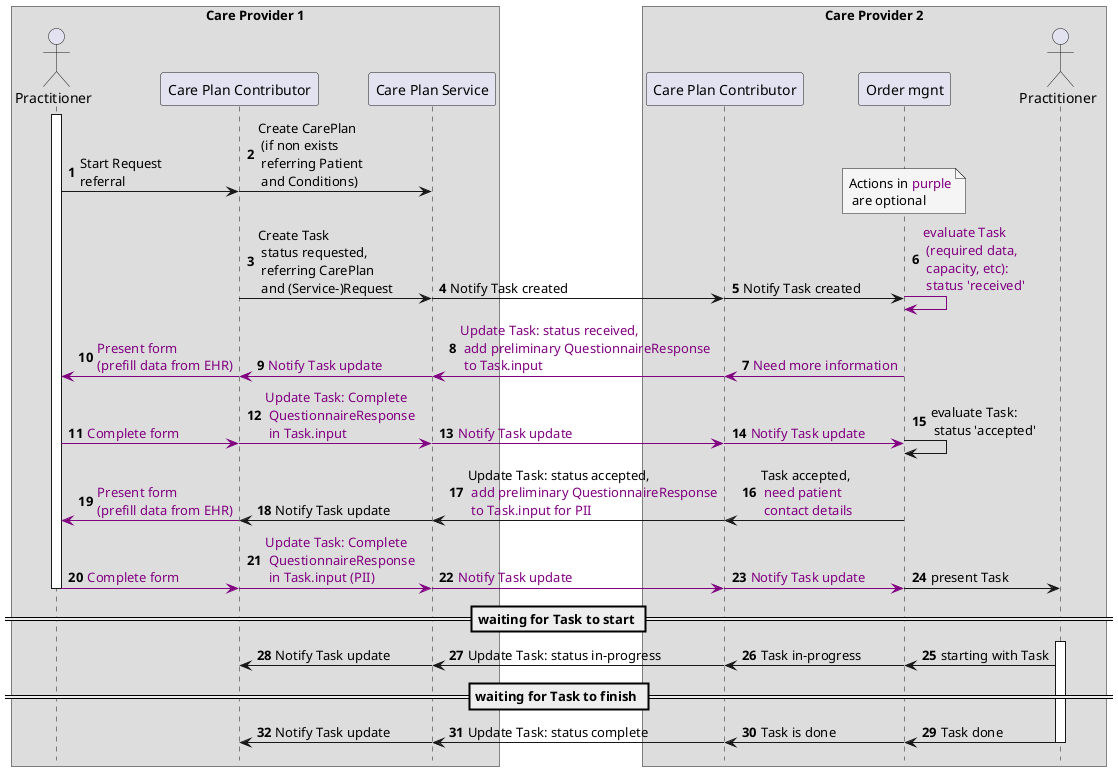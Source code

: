 @startuml task-negotiation-overview-1-2
autonumber
!pragma teoz true

box Care Provider 1
    actor "Practitioner" as Practitioner1
    participant "Care Plan Contributor" as CPC1
    participant "Care Plan Service" as CPS
end box
box Care Provider 2
     participant "Care Plan Contributor" as CPC2
    participant "Order mgnt" as EHR2
    actor "Practitioner" as Practitioner2
end box

hide footbox

activate Practitioner1
Practitioner1 -> CPC1 : Start Request\nreferral
&CPC1 -> CPS : Create CarePlan\n (if non exists\n referring Patient\n and Conditions)
& note over EHR2 #WhiteSmoke
Actions in <color #purple>purple
 are optional
end note
CPC1 -> CPS : Create Task\n status requested,\n referring CarePlan\n and (Service-)Request
& CPS -> CPC2  : Notify Task created
& CPC2 -> EHR2  : Notify Task created
& EHR2 -[#purple]> EHR2 : <color #purple>evaluate Task\n <color #purple>(required data,\n <color #purple>capacity, etc):\n <color #purple>status 'received'


EHR2 -[#purple]> CPC2 : <color #purple>Need more information
& CPC2 -[#purple]> CPS  : <color #purple>Update Task: status received,\n <color #purple>add preliminary QuestionnaireResponse\n <color #purple>to Task.input
& CPS -[#purple]> CPC1 : <color #purple>Notify Task update
& CPC1 -[#purple]> Practitioner1 : <color #purple>Present form\n<color #purple>(prefill data from EHR)

Practitioner1 -[#purple]> CPC1 : <color #purple>Complete form
& CPC1 -[#purple]> CPS : <color #purple>Update Task: Complete\n <color #purple>QuestionnaireResponse\n <color #purple>in Task.input
& CPS -[#purple]> CPC2 : <color #purple>Notify Task update
& CPC2 -[#purple]> EHR2 : <color #purple>Notify Task update
& EHR2 -> EHR2 : evaluate Task:\n status 'accepted'

EHR2 -> CPC2 : Task accepted,\n <color #purple>need patient\n <color #purple>contact details
& CPC2 -> CPS : Update Task: status accepted,\n <color #purple>add preliminary QuestionnaireResponse\n <color #purple>to Task.input for PII
& CPS -> CPC1 : Notify Task update
& CPC1 -[#purple]> Practitioner1 : <color #purple>Present form\n<color #purple>(prefill data from EHR)

Practitioner1 -[#purple]> CPC1 : <color #purple>Complete form
& CPC1 -[#purple]> CPS : <color #purple>Update Task: Complete\n <color #purple>QuestionnaireResponse\n <color #purple>in Task.input (PII)
& CPS -[#purple]> CPC2 : <color #purple>Notify Task update
& CPC2 -[#purple]> EHR2 : <color #purple>Notify Task update
& EHR2 -> Practitioner2 : present Task
deactivate Practitioner1

== waiting for Task to start ==
activate Practitioner2
Practitioner2 -> EHR2 : starting with Task
& EHR2 -> CPC2 : Task in-progress
& CPC2 -> CPS : Update Task: status in-progress
& CPS -> CPC1 : Notify Task update

== waiting for Task to finish ==
Practitioner2 -> EHR2 : Task done
& EHR2 -> CPC2 : Task is done
& CPC2 -> CPS : Update Task: status complete
& CPS -> CPC1 : Notify Task update
deactivate Practitioner2
@enduml